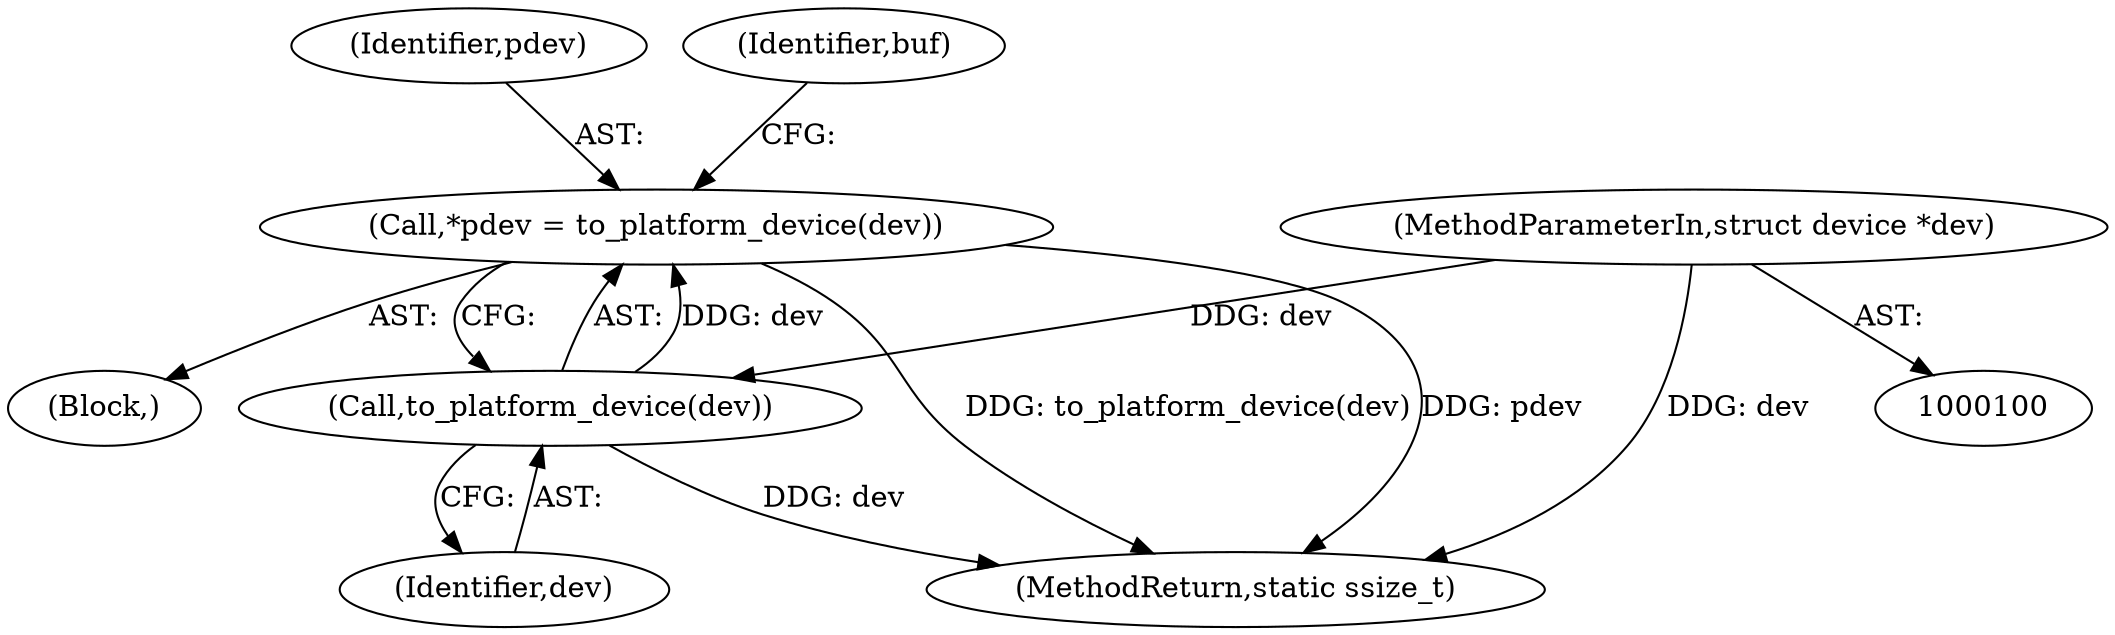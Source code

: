 digraph "0_linux_6265539776a0810b7ce6398c27866ddb9c6bd154@pointer" {
"1000106" [label="(Call,*pdev = to_platform_device(dev))"];
"1000108" [label="(Call,to_platform_device(dev))"];
"1000101" [label="(MethodParameterIn,struct device *dev)"];
"1000108" [label="(Call,to_platform_device(dev))"];
"1000107" [label="(Identifier,pdev)"];
"1000112" [label="(Identifier,buf)"];
"1000109" [label="(Identifier,dev)"];
"1000117" [label="(MethodReturn,static ssize_t)"];
"1000104" [label="(Block,)"];
"1000106" [label="(Call,*pdev = to_platform_device(dev))"];
"1000101" [label="(MethodParameterIn,struct device *dev)"];
"1000106" -> "1000104"  [label="AST: "];
"1000106" -> "1000108"  [label="CFG: "];
"1000107" -> "1000106"  [label="AST: "];
"1000108" -> "1000106"  [label="AST: "];
"1000112" -> "1000106"  [label="CFG: "];
"1000106" -> "1000117"  [label="DDG: to_platform_device(dev)"];
"1000106" -> "1000117"  [label="DDG: pdev"];
"1000108" -> "1000106"  [label="DDG: dev"];
"1000108" -> "1000109"  [label="CFG: "];
"1000109" -> "1000108"  [label="AST: "];
"1000108" -> "1000117"  [label="DDG: dev"];
"1000101" -> "1000108"  [label="DDG: dev"];
"1000101" -> "1000100"  [label="AST: "];
"1000101" -> "1000117"  [label="DDG: dev"];
}
